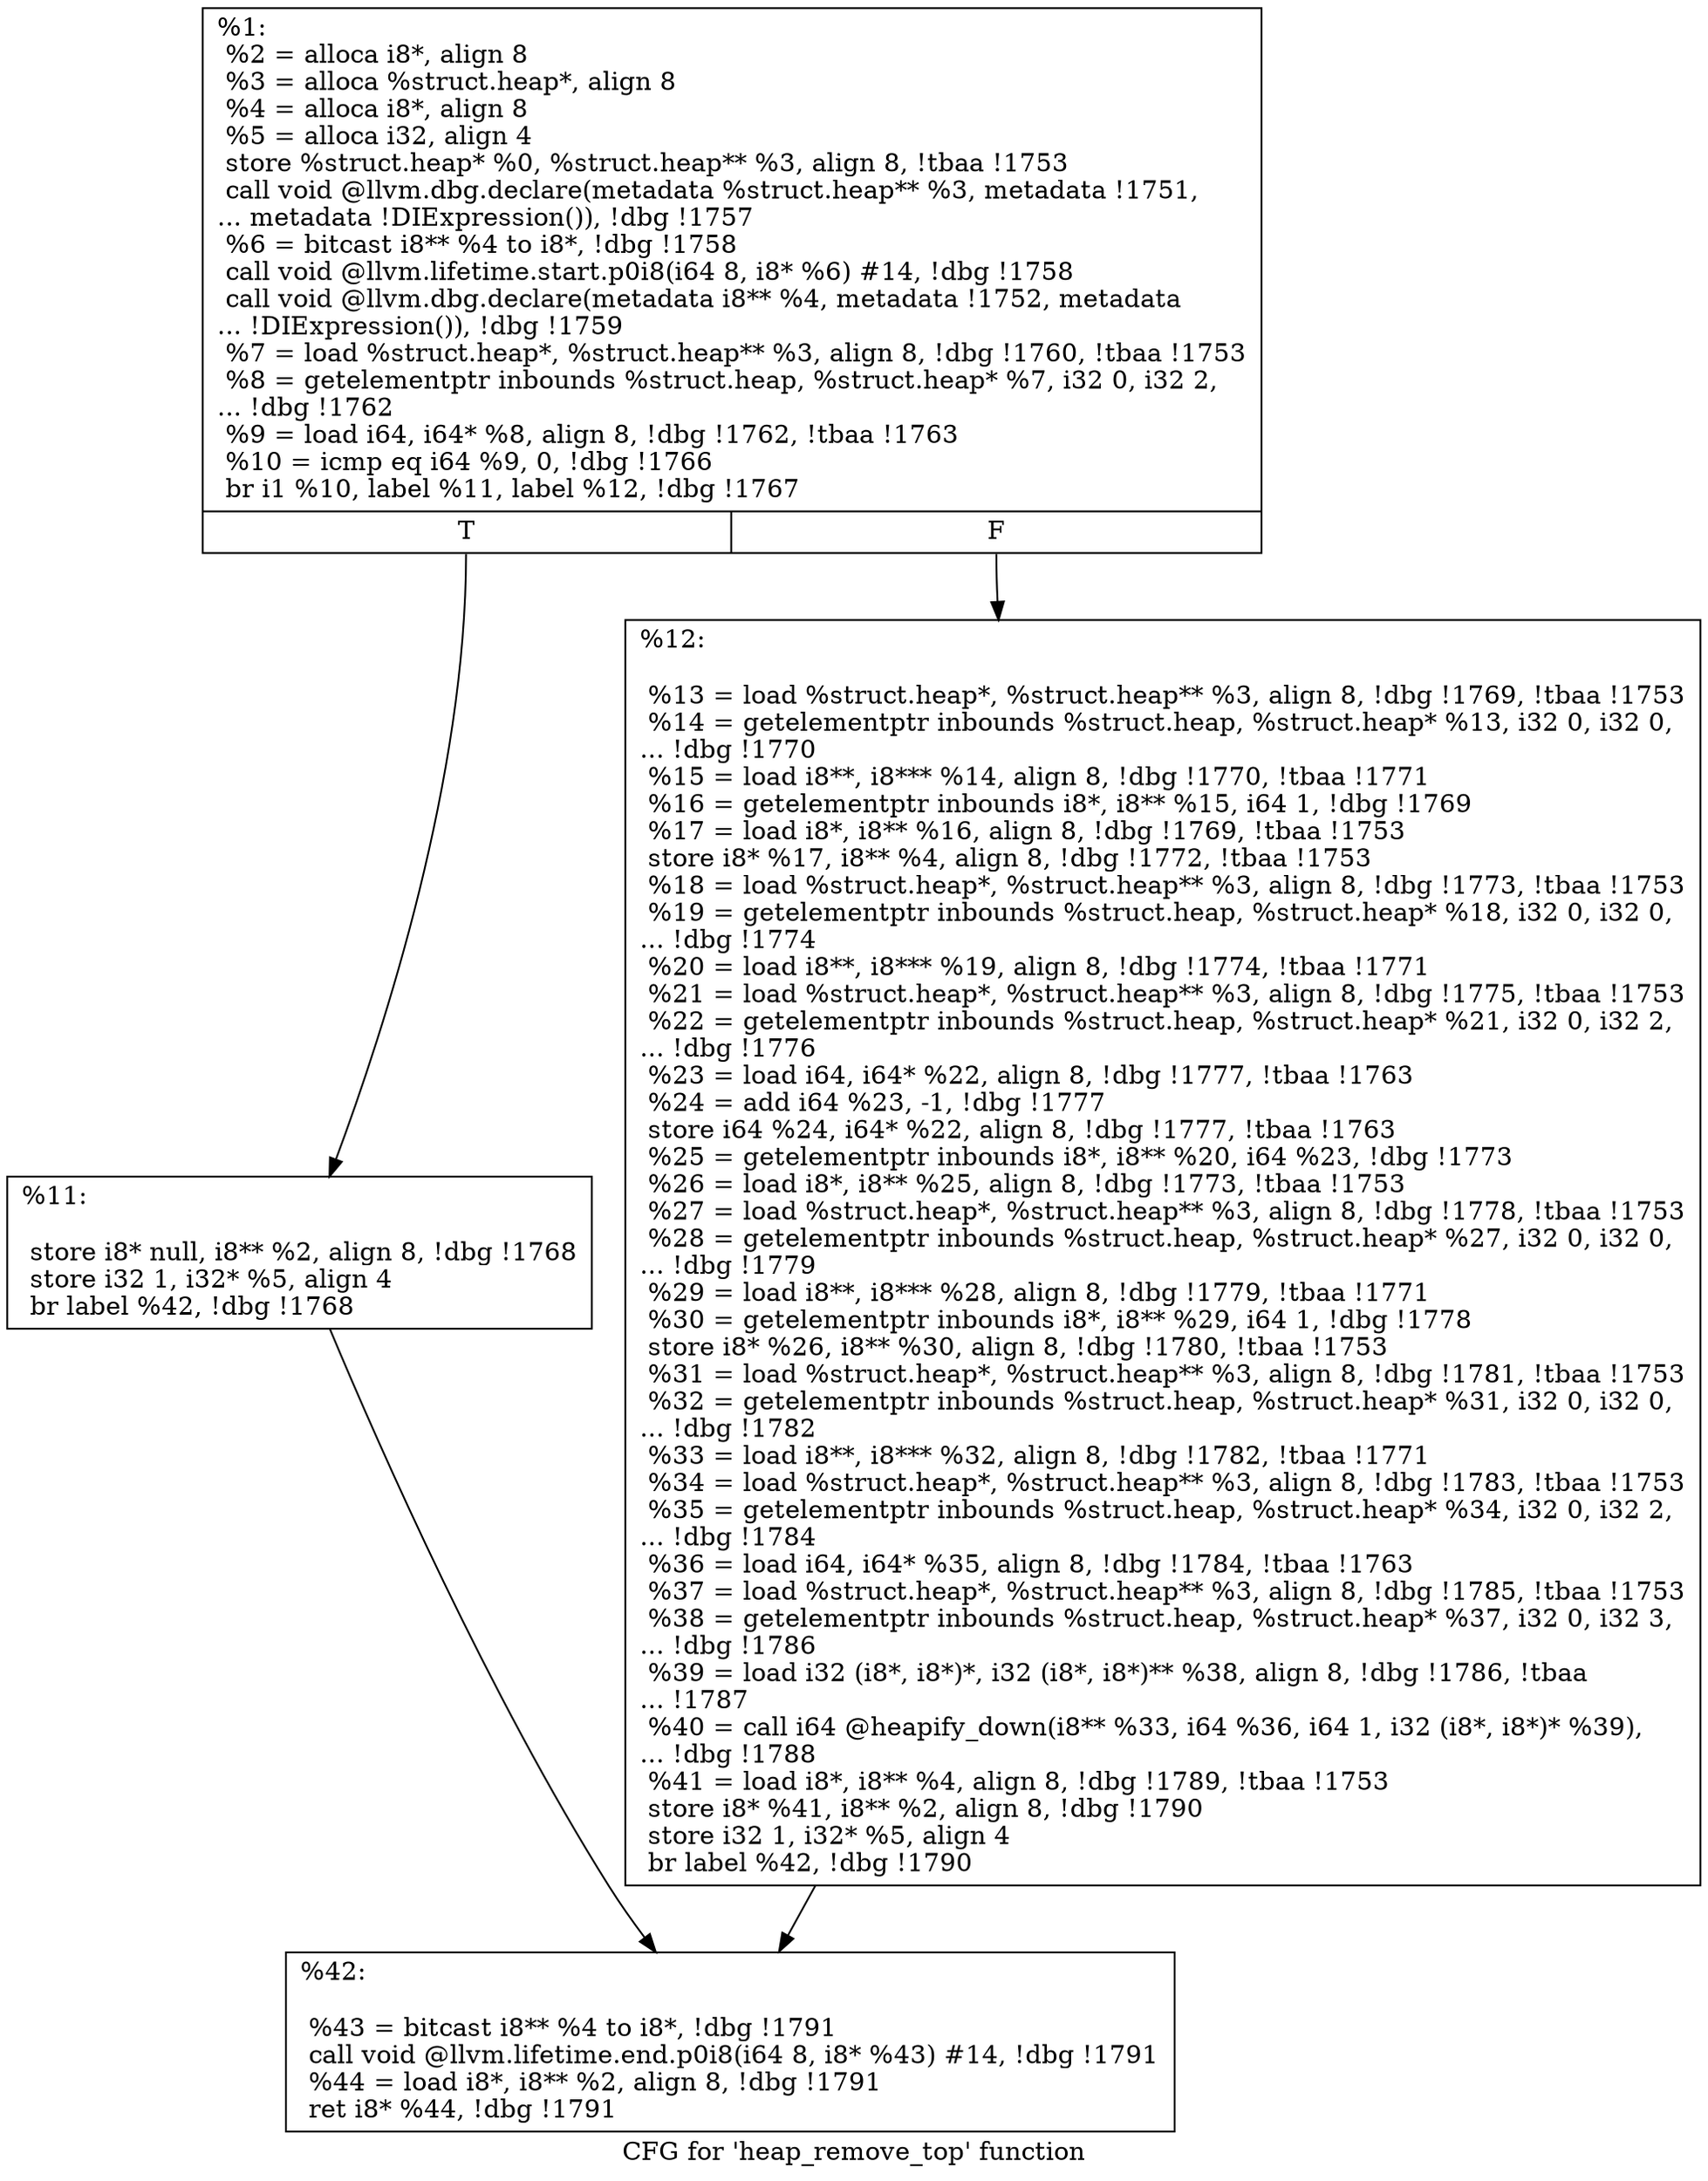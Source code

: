 digraph "CFG for 'heap_remove_top' function" {
	label="CFG for 'heap_remove_top' function";

	Node0x2163ce0 [shape=record,label="{%1:\l  %2 = alloca i8*, align 8\l  %3 = alloca %struct.heap*, align 8\l  %4 = alloca i8*, align 8\l  %5 = alloca i32, align 4\l  store %struct.heap* %0, %struct.heap** %3, align 8, !tbaa !1753\l  call void @llvm.dbg.declare(metadata %struct.heap** %3, metadata !1751,\l... metadata !DIExpression()), !dbg !1757\l  %6 = bitcast i8** %4 to i8*, !dbg !1758\l  call void @llvm.lifetime.start.p0i8(i64 8, i8* %6) #14, !dbg !1758\l  call void @llvm.dbg.declare(metadata i8** %4, metadata !1752, metadata\l... !DIExpression()), !dbg !1759\l  %7 = load %struct.heap*, %struct.heap** %3, align 8, !dbg !1760, !tbaa !1753\l  %8 = getelementptr inbounds %struct.heap, %struct.heap* %7, i32 0, i32 2,\l... !dbg !1762\l  %9 = load i64, i64* %8, align 8, !dbg !1762, !tbaa !1763\l  %10 = icmp eq i64 %9, 0, !dbg !1766\l  br i1 %10, label %11, label %12, !dbg !1767\l|{<s0>T|<s1>F}}"];
	Node0x2163ce0:s0 -> Node0x2163d90;
	Node0x2163ce0:s1 -> Node0x2163de0;
	Node0x2163d90 [shape=record,label="{%11:\l\l  store i8* null, i8** %2, align 8, !dbg !1768\l  store i32 1, i32* %5, align 4\l  br label %42, !dbg !1768\l}"];
	Node0x2163d90 -> Node0x2163e30;
	Node0x2163de0 [shape=record,label="{%12:\l\l  %13 = load %struct.heap*, %struct.heap** %3, align 8, !dbg !1769, !tbaa !1753\l  %14 = getelementptr inbounds %struct.heap, %struct.heap* %13, i32 0, i32 0,\l... !dbg !1770\l  %15 = load i8**, i8*** %14, align 8, !dbg !1770, !tbaa !1771\l  %16 = getelementptr inbounds i8*, i8** %15, i64 1, !dbg !1769\l  %17 = load i8*, i8** %16, align 8, !dbg !1769, !tbaa !1753\l  store i8* %17, i8** %4, align 8, !dbg !1772, !tbaa !1753\l  %18 = load %struct.heap*, %struct.heap** %3, align 8, !dbg !1773, !tbaa !1753\l  %19 = getelementptr inbounds %struct.heap, %struct.heap* %18, i32 0, i32 0,\l... !dbg !1774\l  %20 = load i8**, i8*** %19, align 8, !dbg !1774, !tbaa !1771\l  %21 = load %struct.heap*, %struct.heap** %3, align 8, !dbg !1775, !tbaa !1753\l  %22 = getelementptr inbounds %struct.heap, %struct.heap* %21, i32 0, i32 2,\l... !dbg !1776\l  %23 = load i64, i64* %22, align 8, !dbg !1777, !tbaa !1763\l  %24 = add i64 %23, -1, !dbg !1777\l  store i64 %24, i64* %22, align 8, !dbg !1777, !tbaa !1763\l  %25 = getelementptr inbounds i8*, i8** %20, i64 %23, !dbg !1773\l  %26 = load i8*, i8** %25, align 8, !dbg !1773, !tbaa !1753\l  %27 = load %struct.heap*, %struct.heap** %3, align 8, !dbg !1778, !tbaa !1753\l  %28 = getelementptr inbounds %struct.heap, %struct.heap* %27, i32 0, i32 0,\l... !dbg !1779\l  %29 = load i8**, i8*** %28, align 8, !dbg !1779, !tbaa !1771\l  %30 = getelementptr inbounds i8*, i8** %29, i64 1, !dbg !1778\l  store i8* %26, i8** %30, align 8, !dbg !1780, !tbaa !1753\l  %31 = load %struct.heap*, %struct.heap** %3, align 8, !dbg !1781, !tbaa !1753\l  %32 = getelementptr inbounds %struct.heap, %struct.heap* %31, i32 0, i32 0,\l... !dbg !1782\l  %33 = load i8**, i8*** %32, align 8, !dbg !1782, !tbaa !1771\l  %34 = load %struct.heap*, %struct.heap** %3, align 8, !dbg !1783, !tbaa !1753\l  %35 = getelementptr inbounds %struct.heap, %struct.heap* %34, i32 0, i32 2,\l... !dbg !1784\l  %36 = load i64, i64* %35, align 8, !dbg !1784, !tbaa !1763\l  %37 = load %struct.heap*, %struct.heap** %3, align 8, !dbg !1785, !tbaa !1753\l  %38 = getelementptr inbounds %struct.heap, %struct.heap* %37, i32 0, i32 3,\l... !dbg !1786\l  %39 = load i32 (i8*, i8*)*, i32 (i8*, i8*)** %38, align 8, !dbg !1786, !tbaa\l... !1787\l  %40 = call i64 @heapify_down(i8** %33, i64 %36, i64 1, i32 (i8*, i8*)* %39),\l... !dbg !1788\l  %41 = load i8*, i8** %4, align 8, !dbg !1789, !tbaa !1753\l  store i8* %41, i8** %2, align 8, !dbg !1790\l  store i32 1, i32* %5, align 4\l  br label %42, !dbg !1790\l}"];
	Node0x2163de0 -> Node0x2163e30;
	Node0x2163e30 [shape=record,label="{%42:\l\l  %43 = bitcast i8** %4 to i8*, !dbg !1791\l  call void @llvm.lifetime.end.p0i8(i64 8, i8* %43) #14, !dbg !1791\l  %44 = load i8*, i8** %2, align 8, !dbg !1791\l  ret i8* %44, !dbg !1791\l}"];
}
